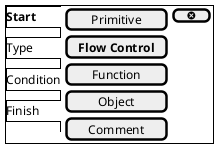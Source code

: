 @startsalt
{+
{/ <b>Start
Type
Condition
Finish } |
{
  [Primitive   ] | [ <&circle-x> ]
  [<b>Flow Control] | *
  [Function    ] | *
  [Object      ] | *
  [Comment     ] | *
}
}
@endsalt